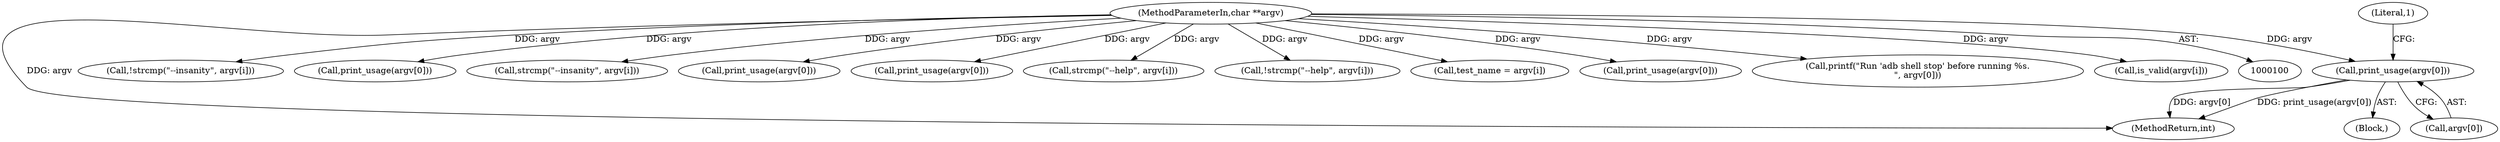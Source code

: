 digraph "0_Android_37c88107679d36c419572732b4af6e18bb2f7dce_5@pointer" {
"1000206" [label="(Call,print_usage(argv[0]))"];
"1000102" [label="(MethodParameterIn,char **argv)"];
"1000206" [label="(Call,print_usage(argv[0]))"];
"1000102" [label="(MethodParameterIn,char **argv)"];
"1000503" [label="(MethodReturn,int)"];
"1000212" [label="(Literal,1)"];
"1000203" [label="(Block,)"];
"1000138" [label="(Call,!strcmp(\"--insanity\", argv[i]))"];
"1000172" [label="(Call,print_usage(argv[0]))"];
"1000139" [label="(Call,strcmp(\"--insanity\", argv[i]))"];
"1000131" [label="(Call,print_usage(argv[0]))"];
"1000158" [label="(Call,print_usage(argv[0]))"];
"1000125" [label="(Call,strcmp(\"--help\", argv[i]))"];
"1000124" [label="(Call,!strcmp(\"--help\", argv[i]))"];
"1000179" [label="(Call,test_name = argv[i])"];
"1000254" [label="(Call,print_usage(argv[0]))"];
"1000207" [label="(Call,argv[0])"];
"1000187" [label="(Call,printf(\"Run 'adb shell stop' before running %s.\n\", argv[0]))"];
"1000151" [label="(Call,is_valid(argv[i]))"];
"1000206" -> "1000203"  [label="AST: "];
"1000206" -> "1000207"  [label="CFG: "];
"1000207" -> "1000206"  [label="AST: "];
"1000212" -> "1000206"  [label="CFG: "];
"1000206" -> "1000503"  [label="DDG: print_usage(argv[0])"];
"1000206" -> "1000503"  [label="DDG: argv[0]"];
"1000102" -> "1000206"  [label="DDG: argv"];
"1000102" -> "1000100"  [label="AST: "];
"1000102" -> "1000503"  [label="DDG: argv"];
"1000102" -> "1000124"  [label="DDG: argv"];
"1000102" -> "1000125"  [label="DDG: argv"];
"1000102" -> "1000131"  [label="DDG: argv"];
"1000102" -> "1000138"  [label="DDG: argv"];
"1000102" -> "1000139"  [label="DDG: argv"];
"1000102" -> "1000151"  [label="DDG: argv"];
"1000102" -> "1000158"  [label="DDG: argv"];
"1000102" -> "1000172"  [label="DDG: argv"];
"1000102" -> "1000179"  [label="DDG: argv"];
"1000102" -> "1000187"  [label="DDG: argv"];
"1000102" -> "1000254"  [label="DDG: argv"];
}
